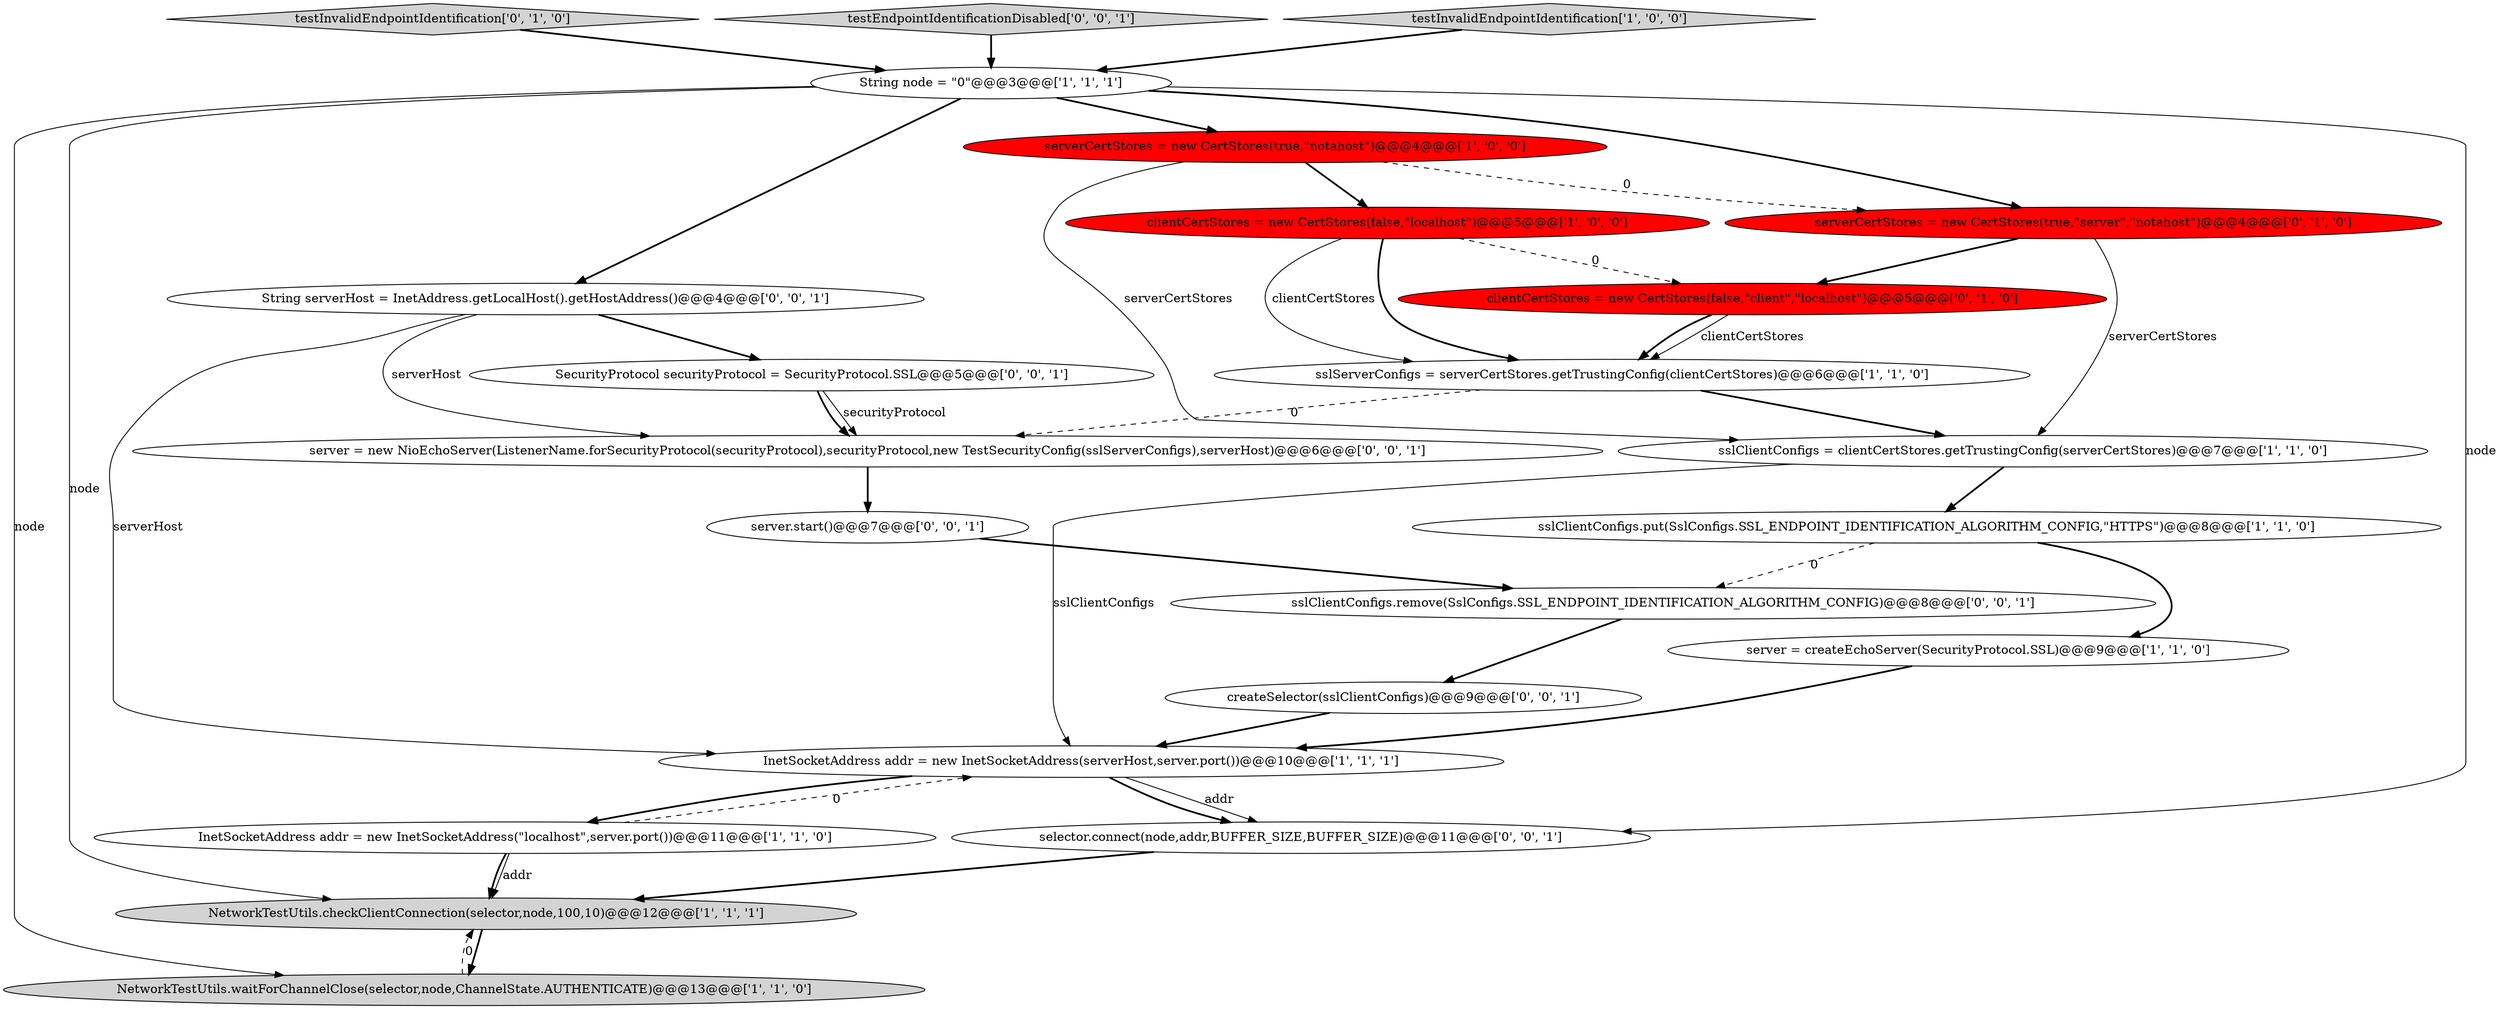 digraph {
2 [style = filled, label = "clientCertStores = new CertStores(false,\"localhost\")@@@5@@@['1', '0', '0']", fillcolor = red, shape = ellipse image = "AAA1AAABBB1BBB"];
14 [style = filled, label = "serverCertStores = new CertStores(true,\"server\",\"notahost\")@@@4@@@['0', '1', '0']", fillcolor = red, shape = ellipse image = "AAA1AAABBB2BBB"];
9 [style = filled, label = "serverCertStores = new CertStores(true,\"notahost\")@@@4@@@['1', '0', '0']", fillcolor = red, shape = ellipse image = "AAA1AAABBB1BBB"];
1 [style = filled, label = "String node = \"0\"@@@3@@@['1', '1', '1']", fillcolor = white, shape = ellipse image = "AAA0AAABBB1BBB"];
13 [style = filled, label = "testInvalidEndpointIdentification['0', '1', '0']", fillcolor = lightgray, shape = diamond image = "AAA0AAABBB2BBB"];
10 [style = filled, label = "sslClientConfigs.put(SslConfigs.SSL_ENDPOINT_IDENTIFICATION_ALGORITHM_CONFIG,\"HTTPS\")@@@8@@@['1', '1', '0']", fillcolor = white, shape = ellipse image = "AAA0AAABBB1BBB"];
22 [style = filled, label = "testEndpointIdentificationDisabled['0', '0', '1']", fillcolor = lightgray, shape = diamond image = "AAA0AAABBB3BBB"];
16 [style = filled, label = "String serverHost = InetAddress.getLocalHost().getHostAddress()@@@4@@@['0', '0', '1']", fillcolor = white, shape = ellipse image = "AAA0AAABBB3BBB"];
8 [style = filled, label = "InetSocketAddress addr = new InetSocketAddress(\"localhost\",server.port())@@@11@@@['1', '1', '0']", fillcolor = white, shape = ellipse image = "AAA0AAABBB1BBB"];
4 [style = filled, label = "testInvalidEndpointIdentification['1', '0', '0']", fillcolor = lightgray, shape = diamond image = "AAA0AAABBB1BBB"];
15 [style = filled, label = "sslClientConfigs.remove(SslConfigs.SSL_ENDPOINT_IDENTIFICATION_ALGORITHM_CONFIG)@@@8@@@['0', '0', '1']", fillcolor = white, shape = ellipse image = "AAA0AAABBB3BBB"];
6 [style = filled, label = "server = createEchoServer(SecurityProtocol.SSL)@@@9@@@['1', '1', '0']", fillcolor = white, shape = ellipse image = "AAA0AAABBB1BBB"];
7 [style = filled, label = "NetworkTestUtils.waitForChannelClose(selector,node,ChannelState.AUTHENTICATE)@@@13@@@['1', '1', '0']", fillcolor = lightgray, shape = ellipse image = "AAA0AAABBB1BBB"];
19 [style = filled, label = "server = new NioEchoServer(ListenerName.forSecurityProtocol(securityProtocol),securityProtocol,new TestSecurityConfig(sslServerConfigs),serverHost)@@@6@@@['0', '0', '1']", fillcolor = white, shape = ellipse image = "AAA0AAABBB3BBB"];
11 [style = filled, label = "NetworkTestUtils.checkClientConnection(selector,node,100,10)@@@12@@@['1', '1', '1']", fillcolor = lightgray, shape = ellipse image = "AAA0AAABBB1BBB"];
5 [style = filled, label = "sslClientConfigs = clientCertStores.getTrustingConfig(serverCertStores)@@@7@@@['1', '1', '0']", fillcolor = white, shape = ellipse image = "AAA0AAABBB1BBB"];
20 [style = filled, label = "createSelector(sslClientConfigs)@@@9@@@['0', '0', '1']", fillcolor = white, shape = ellipse image = "AAA0AAABBB3BBB"];
17 [style = filled, label = "SecurityProtocol securityProtocol = SecurityProtocol.SSL@@@5@@@['0', '0', '1']", fillcolor = white, shape = ellipse image = "AAA0AAABBB3BBB"];
18 [style = filled, label = "selector.connect(node,addr,BUFFER_SIZE,BUFFER_SIZE)@@@11@@@['0', '0', '1']", fillcolor = white, shape = ellipse image = "AAA0AAABBB3BBB"];
12 [style = filled, label = "clientCertStores = new CertStores(false,\"client\",\"localhost\")@@@5@@@['0', '1', '0']", fillcolor = red, shape = ellipse image = "AAA1AAABBB2BBB"];
3 [style = filled, label = "sslServerConfigs = serverCertStores.getTrustingConfig(clientCertStores)@@@6@@@['1', '1', '0']", fillcolor = white, shape = ellipse image = "AAA0AAABBB1BBB"];
0 [style = filled, label = "InetSocketAddress addr = new InetSocketAddress(serverHost,server.port())@@@10@@@['1', '1', '1']", fillcolor = white, shape = ellipse image = "AAA0AAABBB1BBB"];
21 [style = filled, label = "server.start()@@@7@@@['0', '0', '1']", fillcolor = white, shape = ellipse image = "AAA0AAABBB3BBB"];
10->15 [style = dashed, label="0"];
5->10 [style = bold, label=""];
12->3 [style = solid, label="clientCertStores"];
1->18 [style = solid, label="node"];
9->5 [style = solid, label="serverCertStores"];
0->18 [style = solid, label="addr"];
9->2 [style = bold, label=""];
1->7 [style = solid, label="node"];
17->19 [style = solid, label="securityProtocol"];
21->15 [style = bold, label=""];
2->3 [style = bold, label=""];
20->0 [style = bold, label=""];
18->11 [style = bold, label=""];
16->0 [style = solid, label="serverHost"];
7->11 [style = dashed, label="0"];
1->11 [style = solid, label="node"];
6->0 [style = bold, label=""];
16->17 [style = bold, label=""];
2->3 [style = solid, label="clientCertStores"];
8->0 [style = dashed, label="0"];
10->6 [style = bold, label=""];
17->19 [style = bold, label=""];
13->1 [style = bold, label=""];
1->9 [style = bold, label=""];
3->19 [style = dashed, label="0"];
2->12 [style = dashed, label="0"];
3->5 [style = bold, label=""];
16->19 [style = solid, label="serverHost"];
9->14 [style = dashed, label="0"];
5->0 [style = solid, label="sslClientConfigs"];
1->16 [style = bold, label=""];
15->20 [style = bold, label=""];
14->12 [style = bold, label=""];
8->11 [style = solid, label="addr"];
0->8 [style = bold, label=""];
0->18 [style = bold, label=""];
1->14 [style = bold, label=""];
4->1 [style = bold, label=""];
12->3 [style = bold, label=""];
14->5 [style = solid, label="serverCertStores"];
22->1 [style = bold, label=""];
8->11 [style = bold, label=""];
11->7 [style = bold, label=""];
19->21 [style = bold, label=""];
}
